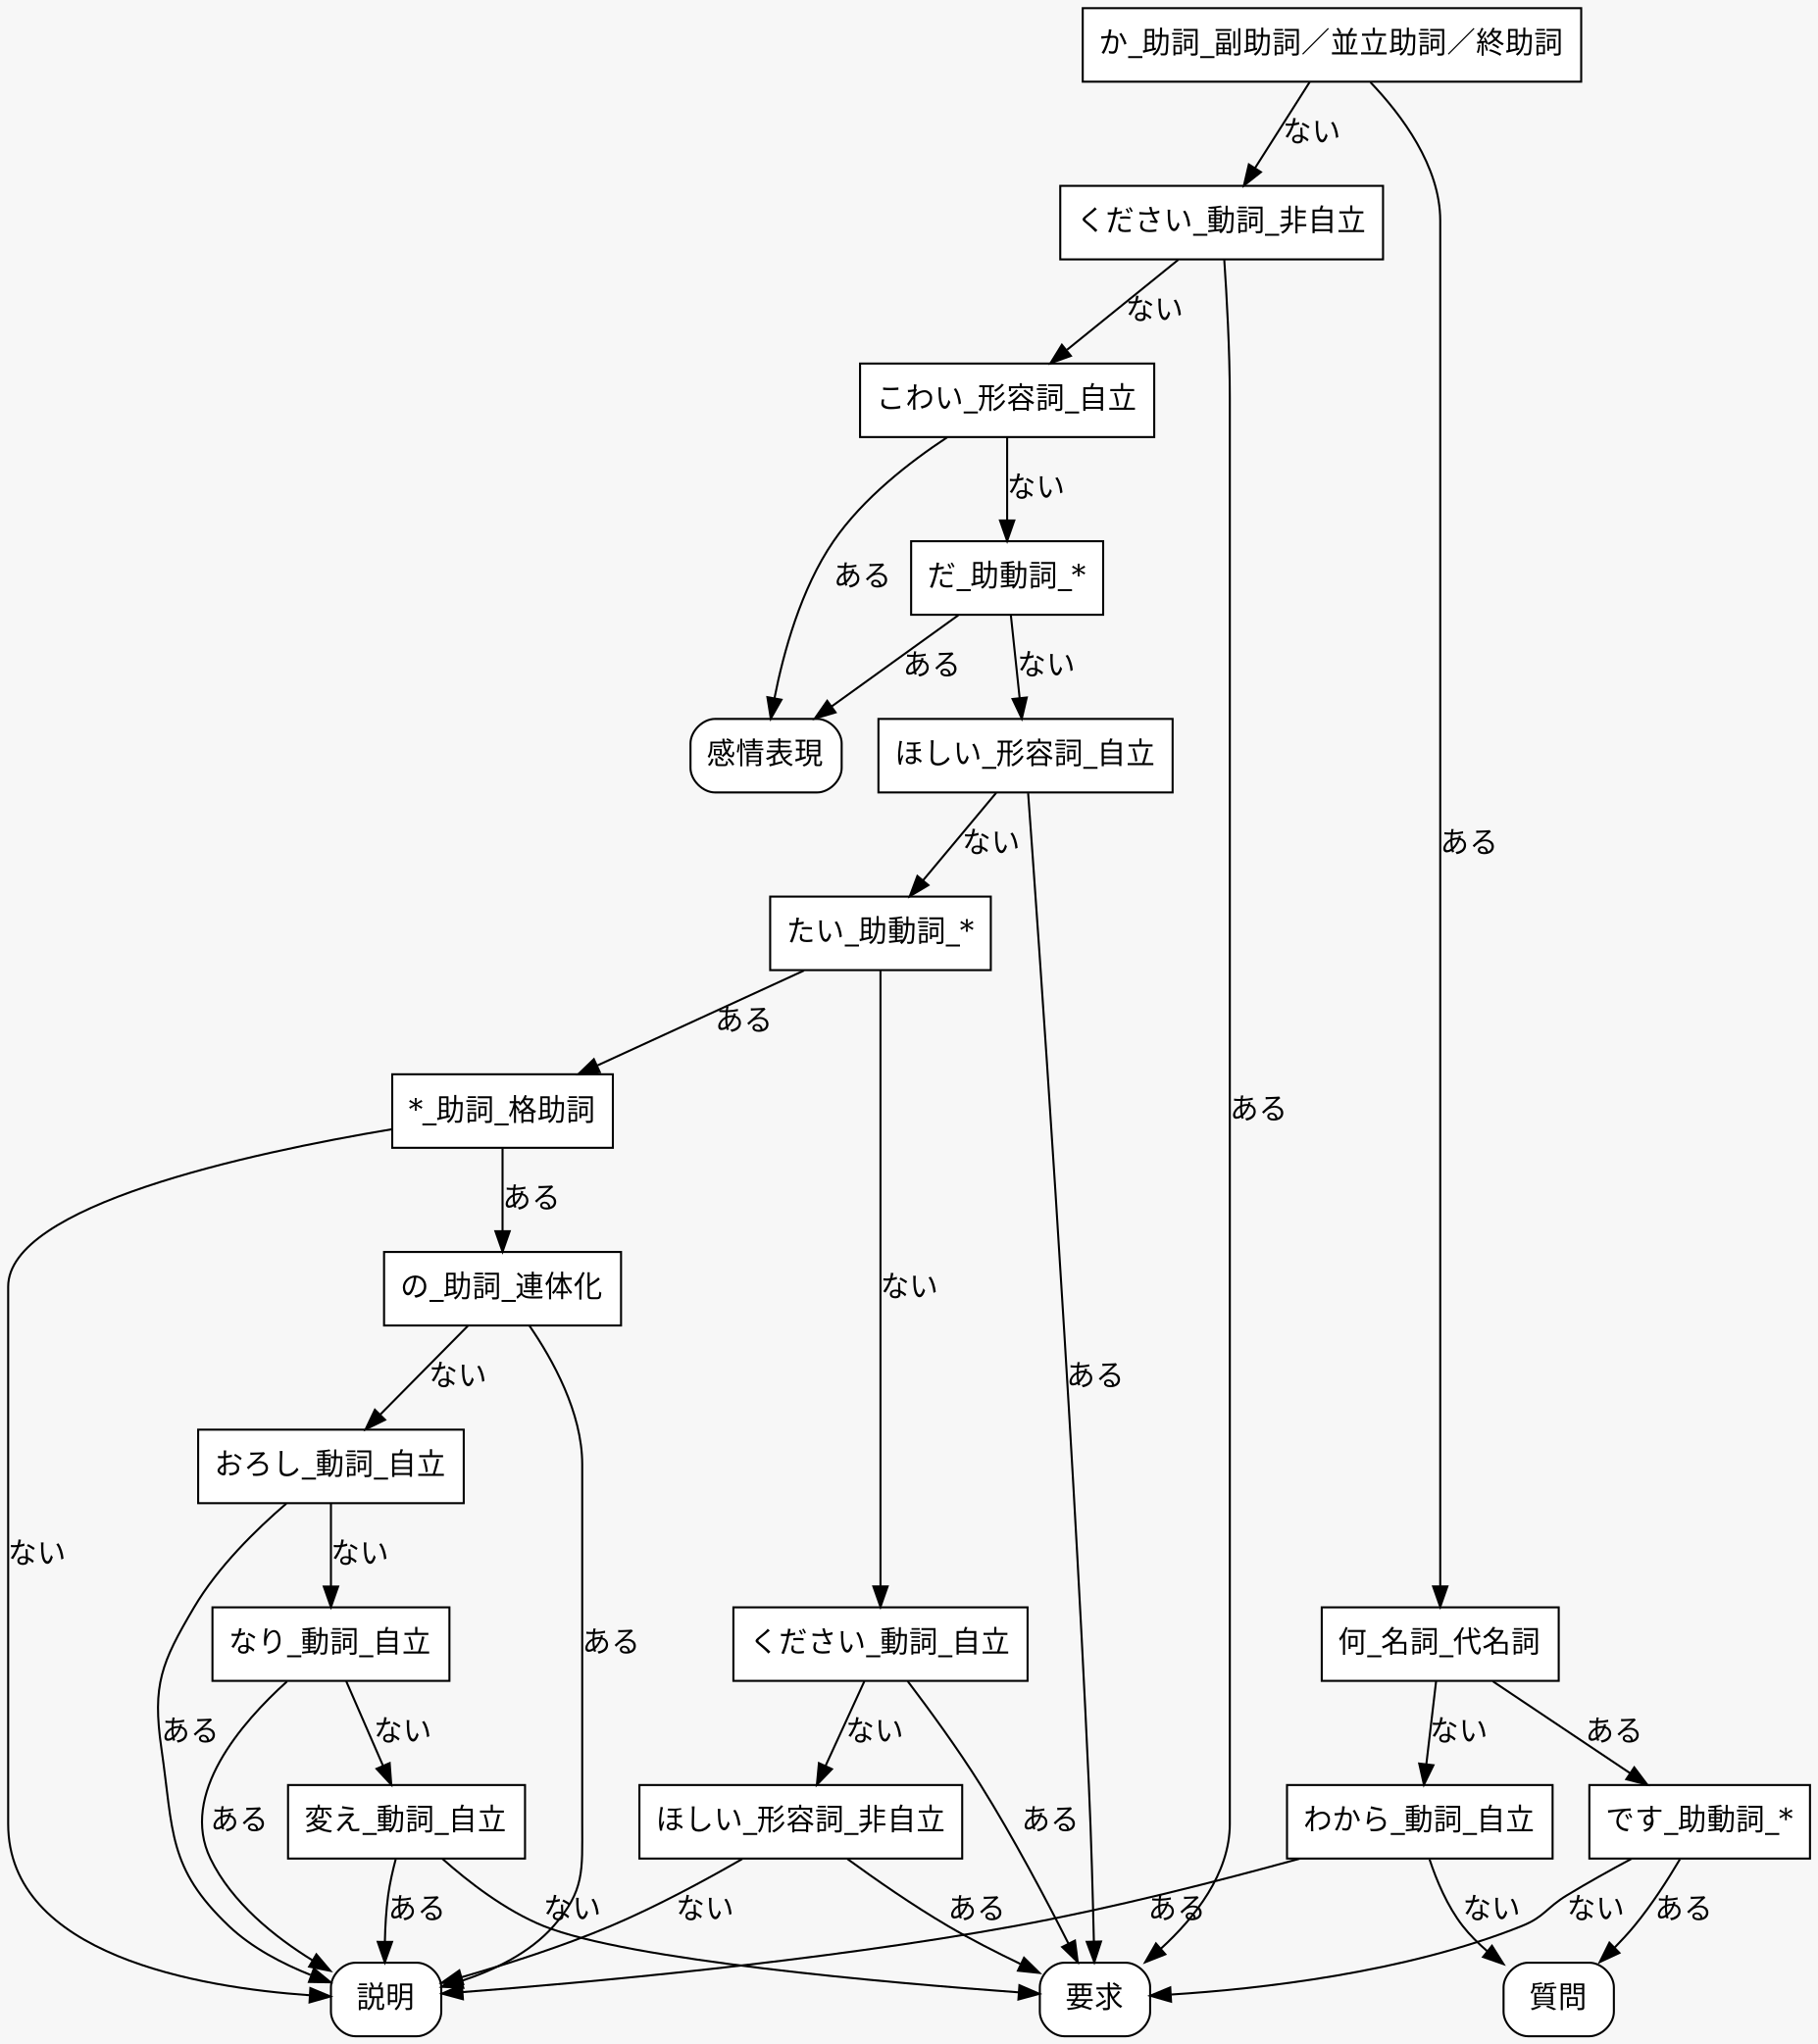 digraph {
	graph [bgcolor="#f7f7f7" fontsize=18]
	node [fillcolor=white shape=box]
	"か_助詞_副助詞／並立助詞／終助詞" [shape=box style="solid,filled"]
	"ください_動詞_非自立" [shape=box style="solid,filled"]
	"こわい_形容詞_自立" [shape=box style="solid,filled"]
	"だ_助動詞_*" [shape=box style="solid,filled"]
	"ほしい_形容詞_自立" [shape=box style="solid,filled"]
	"たい_助動詞_*" [shape=box style="solid,filled"]
	"ください_動詞_自立" [shape=box style="solid,filled"]
	"ほしい_形容詞_非自立" [shape=box style="solid,filled"]
	"説明" [shape=box style="solid,filled,rounded"]
	"要求" [shape=box style="solid,filled,rounded"]
	"要求" [shape=box style="solid,filled,rounded"]
	"*_助詞_格助詞" [shape=box style="solid,filled"]
	"説明" [shape=box style="solid,filled,rounded"]
	"の_助詞_連体化" [shape=box style="solid,filled"]
	"おろし_動詞_自立" [shape=box style="solid,filled"]
	"なり_動詞_自立" [shape=box style="solid,filled"]
	"変え_動詞_自立" [shape=box style="solid,filled"]
	"要求" [shape=box style="solid,filled,rounded"]
	"説明" [shape=box style="solid,filled,rounded"]
	"説明" [shape=box style="solid,filled,rounded"]
	"説明" [shape=box style="solid,filled,rounded"]
	"説明" [shape=box style="solid,filled,rounded"]
	"要求" [shape=box style="solid,filled,rounded"]
	"感情表現" [shape=box style="solid,filled,rounded"]
	"感情表現" [shape=box style="solid,filled,rounded"]
	"要求" [shape=box style="solid,filled,rounded"]
	"何_名詞_代名詞" [shape=box style="solid,filled"]
	"わから_動詞_自立" [shape=box style="solid,filled"]
	"質問" [shape=box style="solid,filled,rounded"]
	"説明" [shape=box style="solid,filled,rounded"]
	"です_助動詞_*" [shape=box style="solid,filled"]
	"要求" [shape=box style="solid,filled,rounded"]
	"質問" [shape=box style="solid,filled,rounded"]
	"か_助詞_副助詞／並立助詞／終助詞" -> "ください_動詞_非自立" [label="ない" arrowhead=normal]
	"ください_動詞_非自立" -> "こわい_形容詞_自立" [label="ない" arrowhead=normal]
	"こわい_形容詞_自立" -> "だ_助動詞_*" [label="ない" arrowhead=normal]
	"だ_助動詞_*" -> "ほしい_形容詞_自立" [label="ない" arrowhead=normal]
	"ほしい_形容詞_自立" -> "たい_助動詞_*" [label="ない" arrowhead=normal]
	"たい_助動詞_*" -> "ください_動詞_自立" [label="ない" arrowhead=normal]
	"ください_動詞_自立" -> "ほしい_形容詞_非自立" [label="ない" arrowhead=normal]
	"ほしい_形容詞_非自立" -> "説明" [label="ない" arrowhead=normal]
	"ほしい_形容詞_非自立" -> "要求" [label="ある" arrowhead=normal]
	"ください_動詞_自立" -> "要求" [label="ある" arrowhead=normal]
	"たい_助動詞_*" -> "*_助詞_格助詞" [label="ある" arrowhead=normal]
	"*_助詞_格助詞" -> "説明" [label="ない" arrowhead=normal]
	"*_助詞_格助詞" -> "の_助詞_連体化" [label="ある" arrowhead=normal]
	"の_助詞_連体化" -> "おろし_動詞_自立" [label="ない" arrowhead=normal]
	"おろし_動詞_自立" -> "なり_動詞_自立" [label="ない" arrowhead=normal]
	"なり_動詞_自立" -> "変え_動詞_自立" [label="ない" arrowhead=normal]
	"変え_動詞_自立" -> "要求" [label="ない" arrowhead=normal]
	"変え_動詞_自立" -> "説明" [label="ある" arrowhead=normal]
	"なり_動詞_自立" -> "説明" [label="ある" arrowhead=normal]
	"おろし_動詞_自立" -> "説明" [label="ある" arrowhead=normal]
	"の_助詞_連体化" -> "説明" [label="ある" arrowhead=normal]
	"ほしい_形容詞_自立" -> "要求" [label="ある" arrowhead=normal]
	"だ_助動詞_*" -> "感情表現" [label="ある" arrowhead=normal]
	"こわい_形容詞_自立" -> "感情表現" [label="ある" arrowhead=normal]
	"ください_動詞_非自立" -> "要求" [label="ある" arrowhead=normal]
	"か_助詞_副助詞／並立助詞／終助詞" -> "何_名詞_代名詞" [label="ある" arrowhead=normal]
	"何_名詞_代名詞" -> "わから_動詞_自立" [label="ない" arrowhead=normal]
	"わから_動詞_自立" -> "質問" [label="ない" arrowhead=normal]
	"わから_動詞_自立" -> "説明" [label="ある" arrowhead=normal]
	"何_名詞_代名詞" -> "です_助動詞_*" [label="ある" arrowhead=normal]
	"です_助動詞_*" -> "要求" [label="ない" arrowhead=normal]
	"です_助動詞_*" -> "質問" [label="ある" arrowhead=normal]
}
